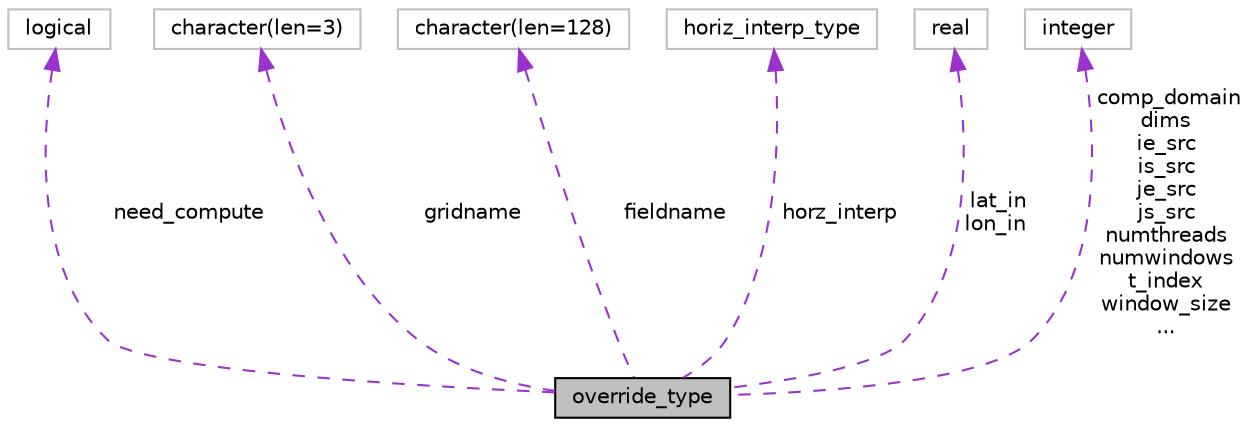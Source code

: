 digraph "override_type"
{
 // INTERACTIVE_SVG=YES
 // LATEX_PDF_SIZE
  edge [fontname="Helvetica",fontsize="10",labelfontname="Helvetica",labelfontsize="10"];
  node [fontname="Helvetica",fontsize="10",shape=record];
  Node1 [label="override_type",height=0.2,width=0.4,color="black", fillcolor="grey75", style="filled", fontcolor="black",tooltip="Private type for holding various data fields for performing data overrides."];
  Node2 -> Node1 [dir="back",color="darkorchid3",fontsize="10",style="dashed",label=" need_compute" ,fontname="Helvetica"];
  Node2 [label="logical",height=0.2,width=0.4,color="grey75", fillcolor="white", style="filled",tooltip=" "];
  Node3 -> Node1 [dir="back",color="darkorchid3",fontsize="10",style="dashed",label=" gridname" ,fontname="Helvetica"];
  Node3 [label="character(len=3)",height=0.2,width=0.4,color="grey75", fillcolor="white", style="filled",tooltip=" "];
  Node4 -> Node1 [dir="back",color="darkorchid3",fontsize="10",style="dashed",label=" fieldname" ,fontname="Helvetica"];
  Node4 [label="character(len=128)",height=0.2,width=0.4,color="grey75", fillcolor="white", style="filled",tooltip=" "];
  Node5 -> Node1 [dir="back",color="darkorchid3",fontsize="10",style="dashed",label=" horz_interp" ,fontname="Helvetica"];
  Node5 [label="horiz_interp_type",height=0.2,width=0.4,color="grey75", fillcolor="white", style="filled",tooltip=" "];
  Node6 -> Node1 [dir="back",color="darkorchid3",fontsize="10",style="dashed",label=" lat_in\nlon_in" ,fontname="Helvetica"];
  Node6 [label="real",height=0.2,width=0.4,color="grey75", fillcolor="white", style="filled",tooltip=" "];
  Node7 -> Node1 [dir="back",color="darkorchid3",fontsize="10",style="dashed",label=" comp_domain\ndims\nie_src\nis_src\nje_src\njs_src\nnumthreads\nnumwindows\nt_index\nwindow_size\n..." ,fontname="Helvetica"];
  Node7 [label="integer",height=0.2,width=0.4,color="grey75", fillcolor="white", style="filled",tooltip=" "];
}
